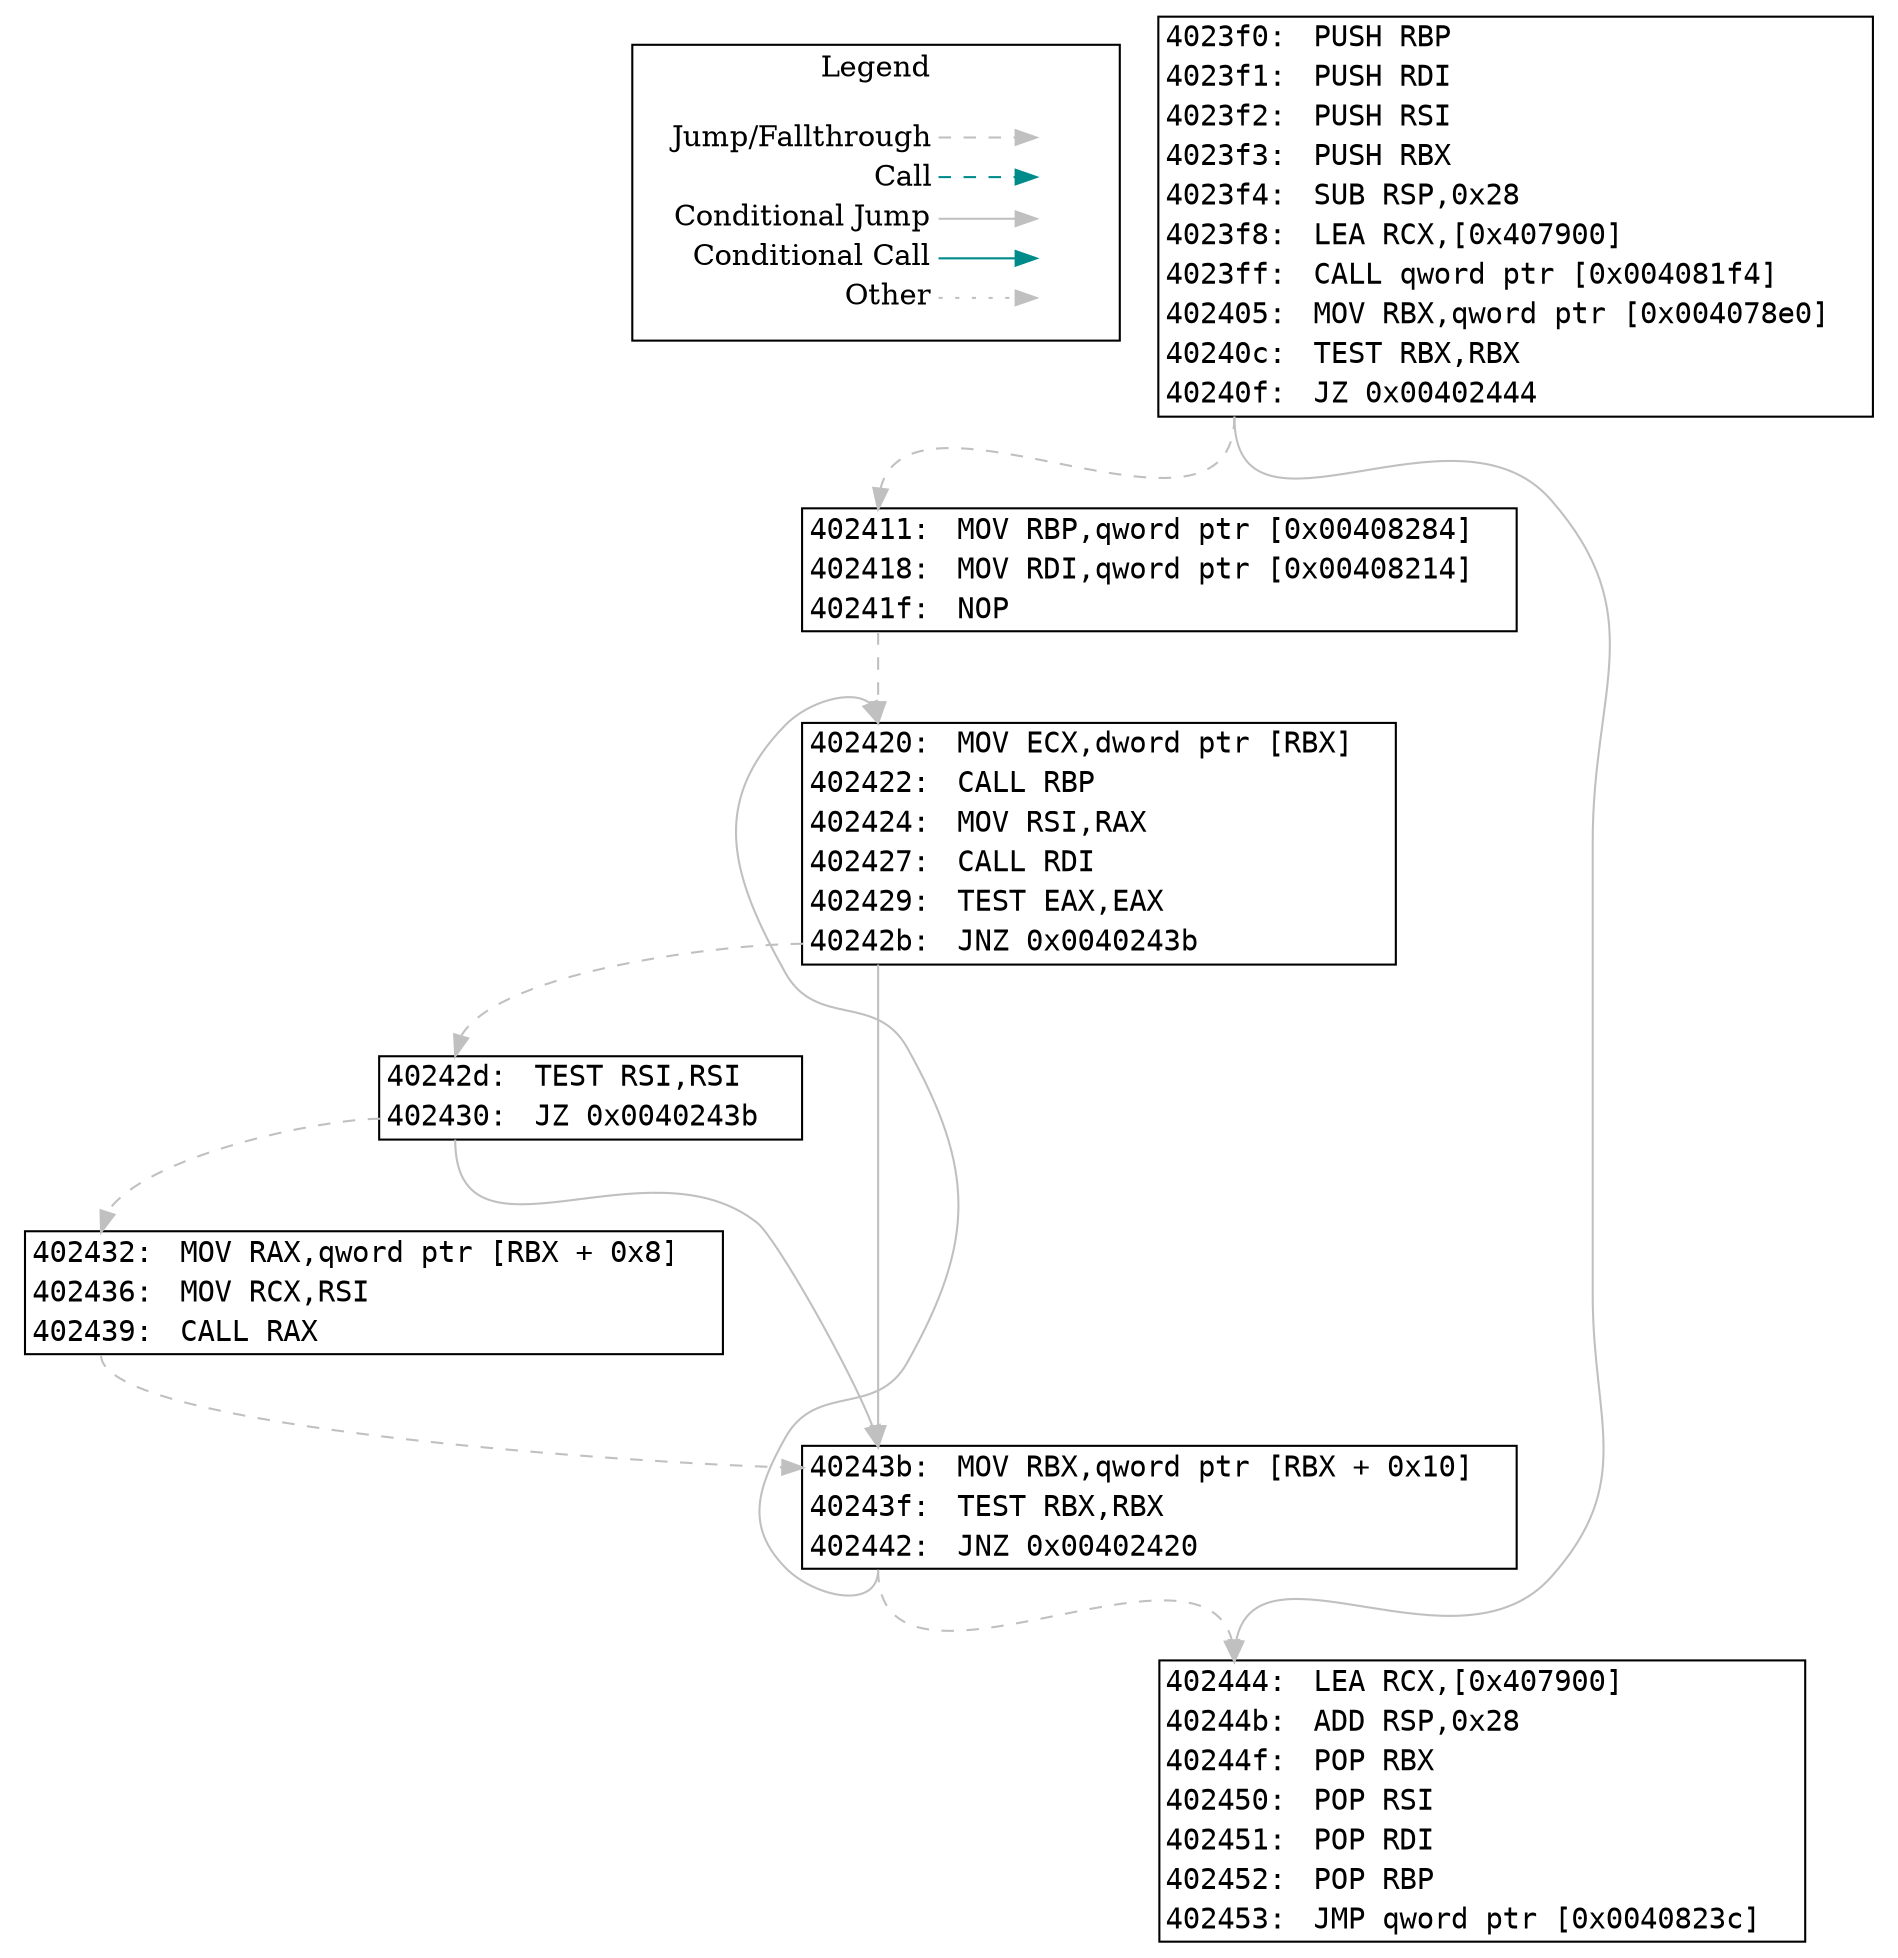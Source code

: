 digraph "func 0x4023f0" {
  newrank=true;
  // Flow Type Legend
  subgraph cluster_01 { 
    rank=same;
    node [shape=plaintext]
    label = "Legend";
    key [label=<<table border="0" cellpadding="2" cellspacing="0" cellborder="0">
                  <tr><td align="right" port="i1">Jump/Fallthrough</td></tr>
                  <tr><td align="right" port="i2">Call</td></tr>
                  <tr><td align="right" port="i3">Conditional Jump</td></tr>
                  <tr><td align="right" port="i4">Conditional Call</td></tr>
                  <tr><td align="right" port="i5">Other</td></tr>
               </table>>];
    key2 [label=<<table border="0" cellpadding="2" cellspacing="0" cellborder="0">
                   <tr><td port="i1">&nbsp;</td></tr>
                   <tr><td port="i2">&nbsp;</td></tr>
                   <tr><td port="i3">&nbsp;</td></tr>
                   <tr><td port="i4">&nbsp;</td></tr>
                   <tr><td port="i5">&nbsp;</td></tr>
                </table>>];
    key:i1:e -> key2:i1:w [color=gray style=dashed];
    key:i2:e -> key2:i2:w [color=cyan4 style=dashed];
    key:i3:e -> key2:i3:w [color=gray];
    key:i4:e -> key2:i4:w [color=cyan4];
    key:i5:e -> key2:i5:w [color=gray style=dotted];
  }
  bb_4023f0 [shape=plaintext label=<
    <TABLE BORDER="1" CELLBORDER="0" CELLSPACING="0">
      <TR>
        <TD PORT="insn_4023f0" ALIGN="RIGHT"><FONT FACE="monospace">4023f0: </FONT></TD>
        <TD ALIGN="LEFT"><FONT FACE="monospace">PUSH RBP</FONT></TD>
        <TD>&nbsp;&nbsp;&nbsp;</TD> // for spacing
      </TR>
      <TR>
        <TD PORT="insn_4023f1" ALIGN="RIGHT"><FONT FACE="monospace">4023f1: </FONT></TD>
        <TD ALIGN="LEFT"><FONT FACE="monospace">PUSH RDI</FONT></TD>
        <TD>&nbsp;&nbsp;&nbsp;</TD> // for spacing
      </TR>
      <TR>
        <TD PORT="insn_4023f2" ALIGN="RIGHT"><FONT FACE="monospace">4023f2: </FONT></TD>
        <TD ALIGN="LEFT"><FONT FACE="monospace">PUSH RSI</FONT></TD>
        <TD>&nbsp;&nbsp;&nbsp;</TD> // for spacing
      </TR>
      <TR>
        <TD PORT="insn_4023f3" ALIGN="RIGHT"><FONT FACE="monospace">4023f3: </FONT></TD>
        <TD ALIGN="LEFT"><FONT FACE="monospace">PUSH RBX</FONT></TD>
        <TD>&nbsp;&nbsp;&nbsp;</TD> // for spacing
      </TR>
      <TR>
        <TD PORT="insn_4023f4" ALIGN="RIGHT"><FONT FACE="monospace">4023f4: </FONT></TD>
        <TD ALIGN="LEFT"><FONT FACE="monospace">SUB RSP,0x28</FONT></TD>
        <TD>&nbsp;&nbsp;&nbsp;</TD> // for spacing
      </TR>
      <TR>
        <TD PORT="insn_4023f8" ALIGN="RIGHT"><FONT FACE="monospace">4023f8: </FONT></TD>
        <TD ALIGN="LEFT"><FONT FACE="monospace">LEA RCX,[0x407900]</FONT></TD>
        <TD>&nbsp;&nbsp;&nbsp;</TD> // for spacing
      </TR>
      <TR>
        <TD PORT="insn_4023ff" ALIGN="RIGHT"><FONT FACE="monospace">4023ff: </FONT></TD>
        <TD ALIGN="LEFT"><FONT FACE="monospace">CALL qword ptr [0x004081f4]</FONT></TD>
        <TD>&nbsp;&nbsp;&nbsp;</TD> // for spacing
      </TR>
      <TR>
        <TD PORT="insn_402405" ALIGN="RIGHT"><FONT FACE="monospace">402405: </FONT></TD>
        <TD ALIGN="LEFT"><FONT FACE="monospace">MOV RBX,qword ptr [0x004078e0]</FONT></TD>
        <TD>&nbsp;&nbsp;&nbsp;</TD> // for spacing
      </TR>
      <TR>
        <TD PORT="insn_40240c" ALIGN="RIGHT"><FONT FACE="monospace">40240c: </FONT></TD>
        <TD ALIGN="LEFT"><FONT FACE="monospace">TEST RBX,RBX</FONT></TD>
        <TD>&nbsp;&nbsp;&nbsp;</TD> // for spacing
      </TR>
      <TR>
        <TD PORT="insn_40240f" ALIGN="RIGHT"><FONT FACE="monospace">40240f: </FONT></TD>
        <TD ALIGN="LEFT"><FONT FACE="monospace">JZ 0x00402444</FONT></TD>
        <TD>&nbsp;&nbsp;&nbsp;</TD> // for spacing
      </TR>
    </TABLE>>];
  bb_402411 [shape=plaintext label=<
    <TABLE BORDER="1" CELLBORDER="0" CELLSPACING="0">
      <TR>
        <TD PORT="insn_402411" ALIGN="RIGHT"><FONT FACE="monospace">402411: </FONT></TD>
        <TD ALIGN="LEFT"><FONT FACE="monospace">MOV RBP,qword ptr [0x00408284]</FONT></TD>
        <TD>&nbsp;&nbsp;&nbsp;</TD> // for spacing
      </TR>
      <TR>
        <TD PORT="insn_402418" ALIGN="RIGHT"><FONT FACE="monospace">402418: </FONT></TD>
        <TD ALIGN="LEFT"><FONT FACE="monospace">MOV RDI,qword ptr [0x00408214]</FONT></TD>
        <TD>&nbsp;&nbsp;&nbsp;</TD> // for spacing
      </TR>
      <TR>
        <TD PORT="insn_40241f" ALIGN="RIGHT"><FONT FACE="monospace">40241f: </FONT></TD>
        <TD ALIGN="LEFT"><FONT FACE="monospace">NOP</FONT></TD>
        <TD>&nbsp;&nbsp;&nbsp;</TD> // for spacing
      </TR>
    </TABLE>>];
  bb_402420 [shape=plaintext label=<
    <TABLE BORDER="1" CELLBORDER="0" CELLSPACING="0">
      <TR>
        <TD PORT="insn_402420" ALIGN="RIGHT"><FONT FACE="monospace">402420: </FONT></TD>
        <TD ALIGN="LEFT"><FONT FACE="monospace">MOV ECX,dword ptr [RBX]</FONT></TD>
        <TD>&nbsp;&nbsp;&nbsp;</TD> // for spacing
      </TR>
      <TR>
        <TD PORT="insn_402422" ALIGN="RIGHT"><FONT FACE="monospace">402422: </FONT></TD>
        <TD ALIGN="LEFT"><FONT FACE="monospace">CALL RBP</FONT></TD>
        <TD>&nbsp;&nbsp;&nbsp;</TD> // for spacing
      </TR>
      <TR>
        <TD PORT="insn_402424" ALIGN="RIGHT"><FONT FACE="monospace">402424: </FONT></TD>
        <TD ALIGN="LEFT"><FONT FACE="monospace">MOV RSI,RAX</FONT></TD>
        <TD>&nbsp;&nbsp;&nbsp;</TD> // for spacing
      </TR>
      <TR>
        <TD PORT="insn_402427" ALIGN="RIGHT"><FONT FACE="monospace">402427: </FONT></TD>
        <TD ALIGN="LEFT"><FONT FACE="monospace">CALL RDI</FONT></TD>
        <TD>&nbsp;&nbsp;&nbsp;</TD> // for spacing
      </TR>
      <TR>
        <TD PORT="insn_402429" ALIGN="RIGHT"><FONT FACE="monospace">402429: </FONT></TD>
        <TD ALIGN="LEFT"><FONT FACE="monospace">TEST EAX,EAX</FONT></TD>
        <TD>&nbsp;&nbsp;&nbsp;</TD> // for spacing
      </TR>
      <TR>
        <TD PORT="insn_40242b" ALIGN="RIGHT"><FONT FACE="monospace">40242b: </FONT></TD>
        <TD ALIGN="LEFT"><FONT FACE="monospace">JNZ 0x0040243b</FONT></TD>
        <TD>&nbsp;&nbsp;&nbsp;</TD> // for spacing
      </TR>
    </TABLE>>];
  bb_40242d [shape=plaintext label=<
    <TABLE BORDER="1" CELLBORDER="0" CELLSPACING="0">
      <TR>
        <TD PORT="insn_40242d" ALIGN="RIGHT"><FONT FACE="monospace">40242d: </FONT></TD>
        <TD ALIGN="LEFT"><FONT FACE="monospace">TEST RSI,RSI</FONT></TD>
        <TD>&nbsp;&nbsp;&nbsp;</TD> // for spacing
      </TR>
      <TR>
        <TD PORT="insn_402430" ALIGN="RIGHT"><FONT FACE="monospace">402430: </FONT></TD>
        <TD ALIGN="LEFT"><FONT FACE="monospace">JZ 0x0040243b</FONT></TD>
        <TD>&nbsp;&nbsp;&nbsp;</TD> // for spacing
      </TR>
    </TABLE>>];
  bb_402432 [shape=plaintext label=<
    <TABLE BORDER="1" CELLBORDER="0" CELLSPACING="0">
      <TR>
        <TD PORT="insn_402432" ALIGN="RIGHT"><FONT FACE="monospace">402432: </FONT></TD>
        <TD ALIGN="LEFT"><FONT FACE="monospace">MOV RAX,qword ptr [RBX + 0x8]</FONT></TD>
        <TD>&nbsp;&nbsp;&nbsp;</TD> // for spacing
      </TR>
      <TR>
        <TD PORT="insn_402436" ALIGN="RIGHT"><FONT FACE="monospace">402436: </FONT></TD>
        <TD ALIGN="LEFT"><FONT FACE="monospace">MOV RCX,RSI</FONT></TD>
        <TD>&nbsp;&nbsp;&nbsp;</TD> // for spacing
      </TR>
      <TR>
        <TD PORT="insn_402439" ALIGN="RIGHT"><FONT FACE="monospace">402439: </FONT></TD>
        <TD ALIGN="LEFT"><FONT FACE="monospace">CALL RAX</FONT></TD>
        <TD>&nbsp;&nbsp;&nbsp;</TD> // for spacing
      </TR>
    </TABLE>>];
  bb_40243b [shape=plaintext label=<
    <TABLE BORDER="1" CELLBORDER="0" CELLSPACING="0">
      <TR>
        <TD PORT="insn_40243b" ALIGN="RIGHT"><FONT FACE="monospace">40243b: </FONT></TD>
        <TD ALIGN="LEFT"><FONT FACE="monospace">MOV RBX,qword ptr [RBX + 0x10]</FONT></TD>
        <TD>&nbsp;&nbsp;&nbsp;</TD> // for spacing
      </TR>
      <TR>
        <TD PORT="insn_40243f" ALIGN="RIGHT"><FONT FACE="monospace">40243f: </FONT></TD>
        <TD ALIGN="LEFT"><FONT FACE="monospace">TEST RBX,RBX</FONT></TD>
        <TD>&nbsp;&nbsp;&nbsp;</TD> // for spacing
      </TR>
      <TR>
        <TD PORT="insn_402442" ALIGN="RIGHT"><FONT FACE="monospace">402442: </FONT></TD>
        <TD ALIGN="LEFT"><FONT FACE="monospace">JNZ 0x00402420</FONT></TD>
        <TD>&nbsp;&nbsp;&nbsp;</TD> // for spacing
      </TR>
    </TABLE>>];
  bb_402444 [shape=plaintext label=<
    <TABLE BORDER="1" CELLBORDER="0" CELLSPACING="0">
      <TR>
        <TD PORT="insn_402444" ALIGN="RIGHT"><FONT FACE="monospace">402444: </FONT></TD>
        <TD ALIGN="LEFT"><FONT FACE="monospace">LEA RCX,[0x407900]</FONT></TD>
        <TD>&nbsp;&nbsp;&nbsp;</TD> // for spacing
      </TR>
      <TR>
        <TD PORT="insn_40244b" ALIGN="RIGHT"><FONT FACE="monospace">40244b: </FONT></TD>
        <TD ALIGN="LEFT"><FONT FACE="monospace">ADD RSP,0x28</FONT></TD>
        <TD>&nbsp;&nbsp;&nbsp;</TD> // for spacing
      </TR>
      <TR>
        <TD PORT="insn_40244f" ALIGN="RIGHT"><FONT FACE="monospace">40244f: </FONT></TD>
        <TD ALIGN="LEFT"><FONT FACE="monospace">POP RBX</FONT></TD>
        <TD>&nbsp;&nbsp;&nbsp;</TD> // for spacing
      </TR>
      <TR>
        <TD PORT="insn_402450" ALIGN="RIGHT"><FONT FACE="monospace">402450: </FONT></TD>
        <TD ALIGN="LEFT"><FONT FACE="monospace">POP RSI</FONT></TD>
        <TD>&nbsp;&nbsp;&nbsp;</TD> // for spacing
      </TR>
      <TR>
        <TD PORT="insn_402451" ALIGN="RIGHT"><FONT FACE="monospace">402451: </FONT></TD>
        <TD ALIGN="LEFT"><FONT FACE="monospace">POP RDI</FONT></TD>
        <TD>&nbsp;&nbsp;&nbsp;</TD> // for spacing
      </TR>
      <TR>
        <TD PORT="insn_402452" ALIGN="RIGHT"><FONT FACE="monospace">402452: </FONT></TD>
        <TD ALIGN="LEFT"><FONT FACE="monospace">POP RBP</FONT></TD>
        <TD>&nbsp;&nbsp;&nbsp;</TD> // for spacing
      </TR>
      <TR>
        <TD PORT="insn_402453" ALIGN="RIGHT"><FONT FACE="monospace">402453: </FONT></TD>
        <TD ALIGN="LEFT"><FONT FACE="monospace">JMP qword ptr [0x0040823c]</FONT></TD>
        <TD>&nbsp;&nbsp;&nbsp;</TD> // for spacing
      </TR>
    </TABLE>>];
  bb_40243b:insn_402442 -> bb_402420:insn_402420 [color=gray style=solid tooltip="CONDITIONAL_JUMP"];
  bb_40243b:insn_402442 -> bb_402444:insn_402444 [color=gray style=dashed tooltip="FALL_THROUGH"];
  bb_402432:insn_402439 -> bb_40243b:insn_40243b [color=gray style=dashed tooltip="FALL_THROUGH"];
  bb_402411:insn_40241f -> bb_402420:insn_402420 [color=gray style=dashed tooltip="FALL_THROUGH"];
  bb_4023f0:insn_40240f -> bb_402444:insn_402444 [color=gray style=solid tooltip="CONDITIONAL_JUMP"];
  bb_4023f0:insn_40240f -> bb_402411:insn_402411 [color=gray style=dashed tooltip="FALL_THROUGH"];
  bb_40242d:insn_402430 -> bb_40243b:insn_40243b [color=gray style=solid tooltip="CONDITIONAL_JUMP"];
  bb_40242d:insn_402430 -> bb_402432:insn_402432 [color=gray style=dashed tooltip="FALL_THROUGH"];
  bb_402420:insn_40242b -> bb_40243b:insn_40243b [color=gray style=solid tooltip="CONDITIONAL_JUMP"];
  bb_402420:insn_40242b -> bb_40242d:insn_40242d [color=gray style=dashed tooltip="FALL_THROUGH"];
}